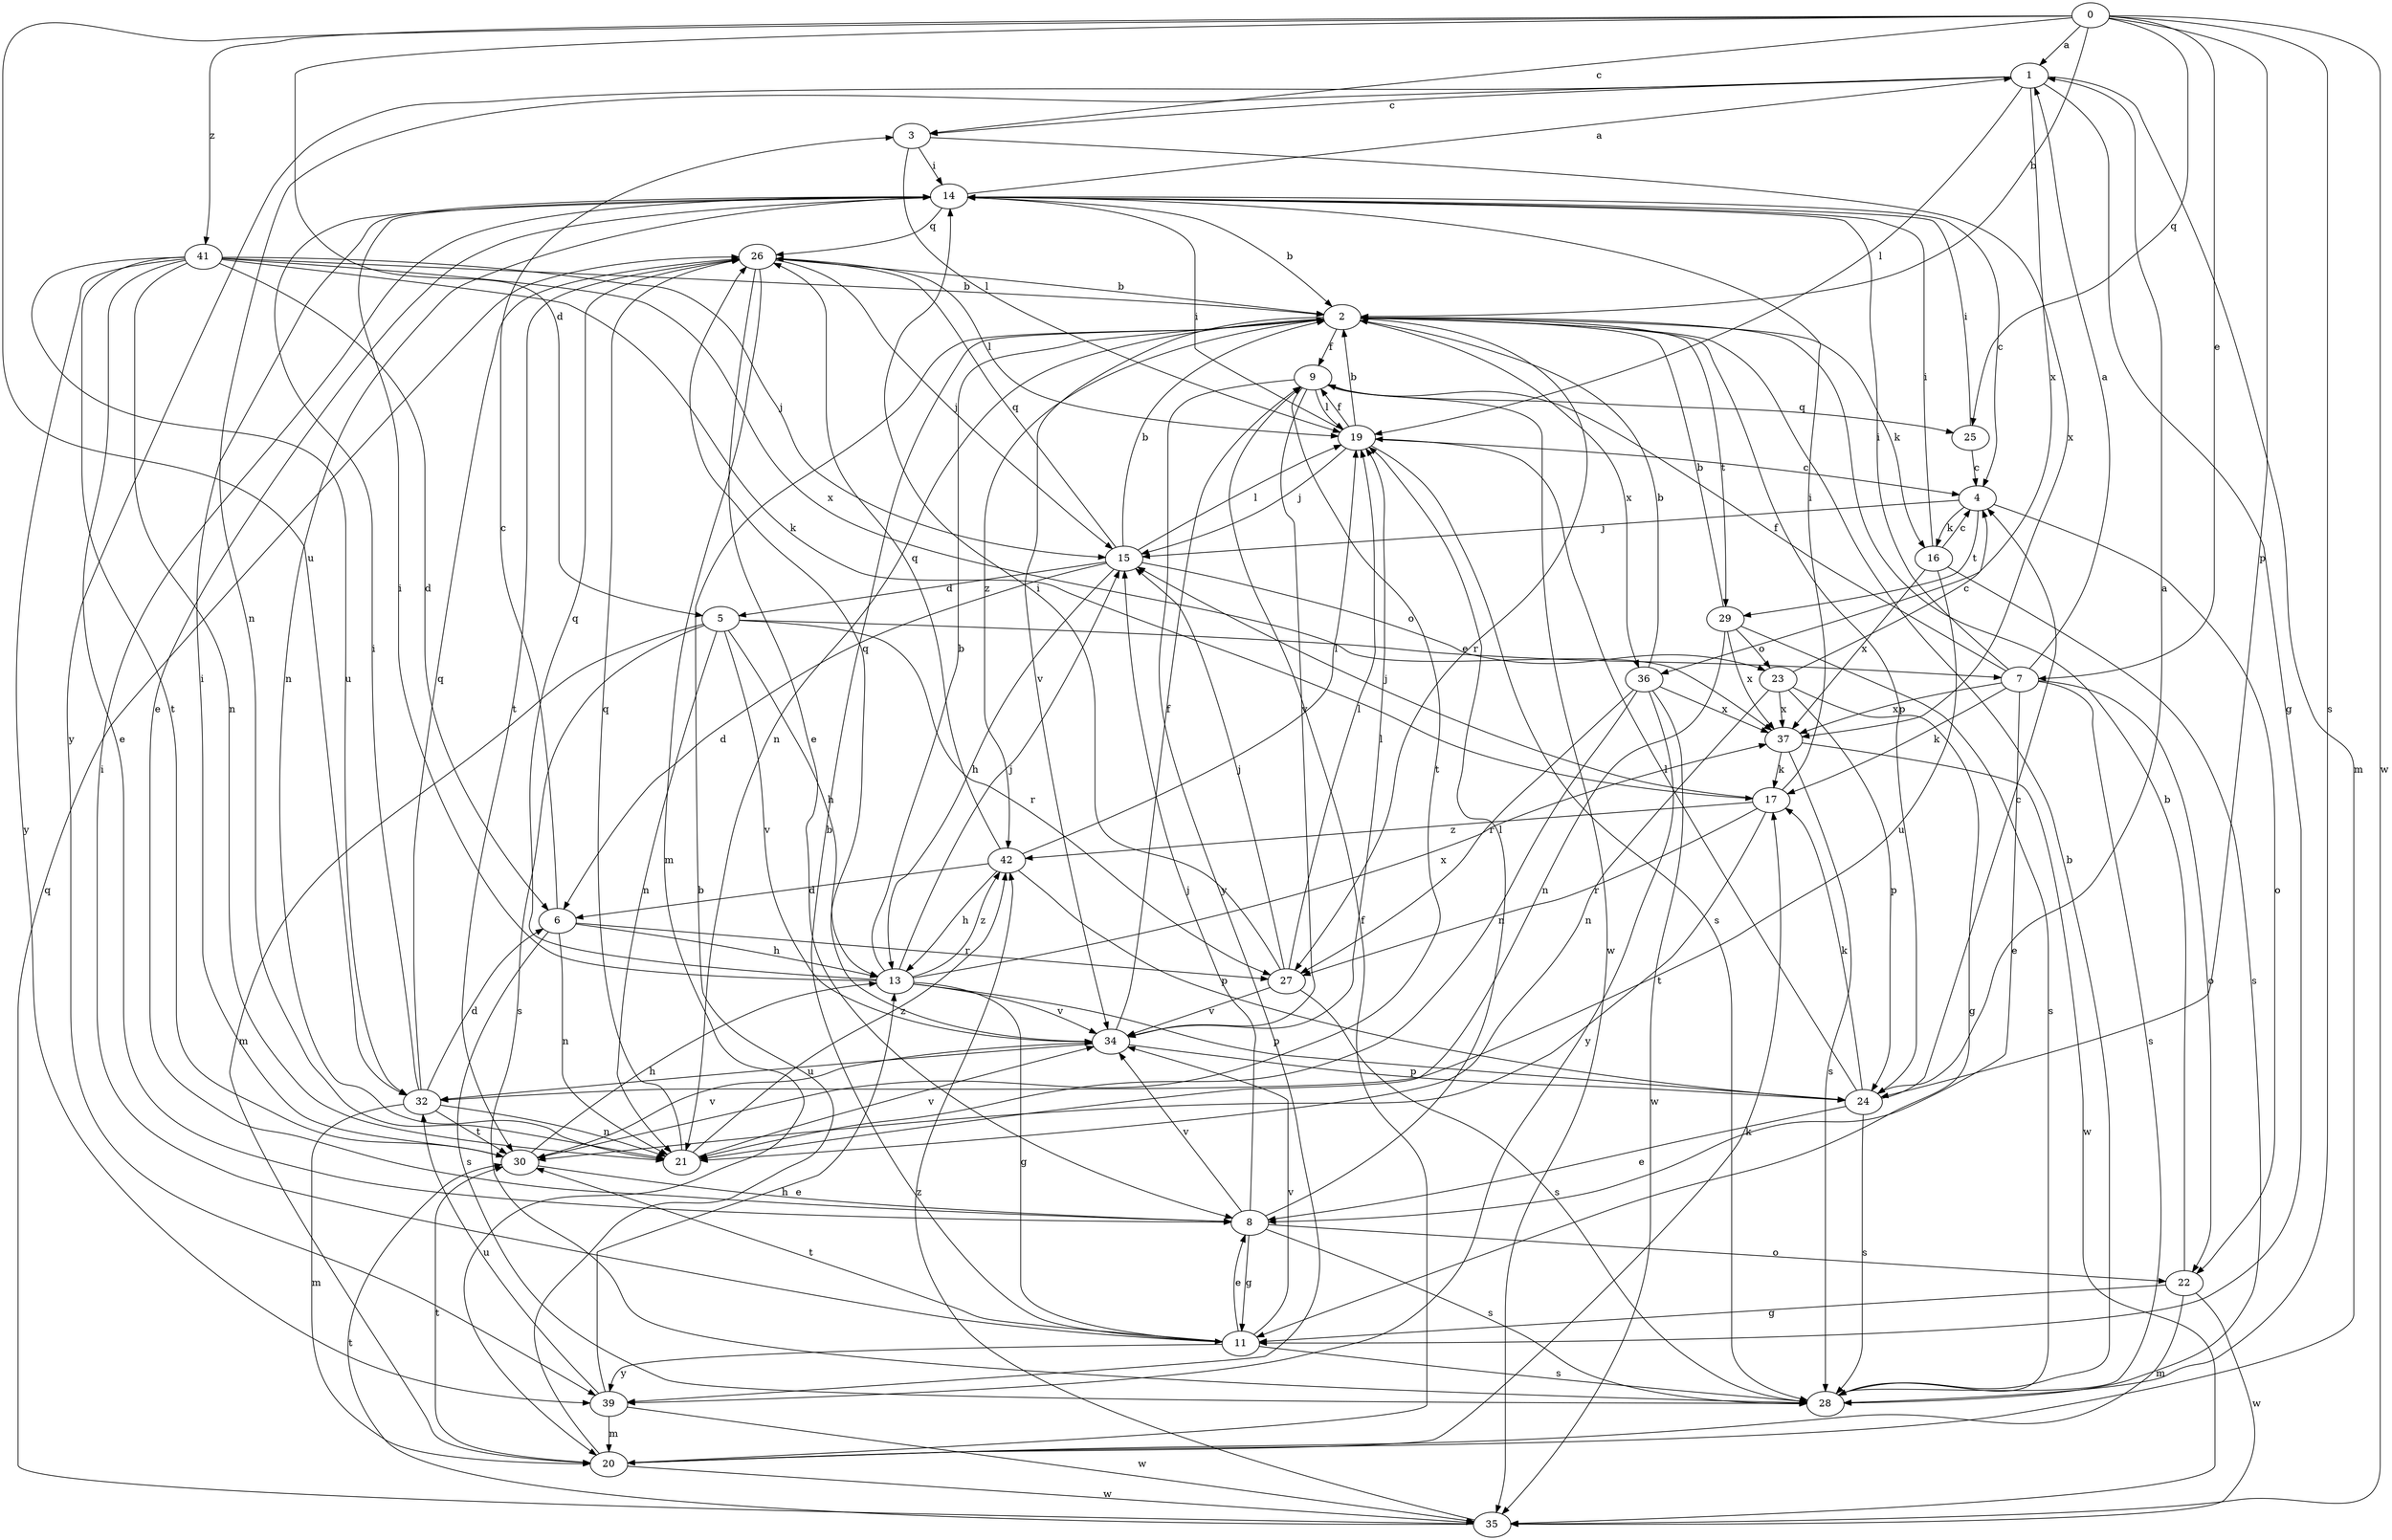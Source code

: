 strict digraph  {
0;
1;
2;
3;
4;
5;
6;
7;
8;
9;
11;
13;
14;
15;
16;
17;
19;
20;
21;
22;
23;
24;
25;
26;
27;
28;
29;
30;
32;
34;
35;
36;
37;
39;
41;
42;
0 -> 1  [label=a];
0 -> 2  [label=b];
0 -> 3  [label=c];
0 -> 5  [label=d];
0 -> 7  [label=e];
0 -> 24  [label=p];
0 -> 25  [label=q];
0 -> 28  [label=s];
0 -> 32  [label=u];
0 -> 35  [label=w];
0 -> 41  [label=z];
1 -> 3  [label=c];
1 -> 11  [label=g];
1 -> 19  [label=l];
1 -> 20  [label=m];
1 -> 21  [label=n];
1 -> 36  [label=x];
1 -> 39  [label=y];
2 -> 9  [label=f];
2 -> 16  [label=k];
2 -> 21  [label=n];
2 -> 24  [label=p];
2 -> 27  [label=r];
2 -> 29  [label=t];
2 -> 34  [label=v];
2 -> 36  [label=x];
2 -> 42  [label=z];
3 -> 14  [label=i];
3 -> 19  [label=l];
3 -> 37  [label=x];
4 -> 15  [label=j];
4 -> 16  [label=k];
4 -> 22  [label=o];
4 -> 29  [label=t];
5 -> 7  [label=e];
5 -> 13  [label=h];
5 -> 20  [label=m];
5 -> 21  [label=n];
5 -> 27  [label=r];
5 -> 28  [label=s];
5 -> 34  [label=v];
6 -> 3  [label=c];
6 -> 13  [label=h];
6 -> 21  [label=n];
6 -> 27  [label=r];
6 -> 28  [label=s];
7 -> 1  [label=a];
7 -> 8  [label=e];
7 -> 9  [label=f];
7 -> 14  [label=i];
7 -> 17  [label=k];
7 -> 22  [label=o];
7 -> 28  [label=s];
7 -> 37  [label=x];
8 -> 11  [label=g];
8 -> 15  [label=j];
8 -> 19  [label=l];
8 -> 22  [label=o];
8 -> 28  [label=s];
8 -> 34  [label=v];
9 -> 19  [label=l];
9 -> 25  [label=q];
9 -> 30  [label=t];
9 -> 34  [label=v];
9 -> 35  [label=w];
9 -> 39  [label=y];
11 -> 2  [label=b];
11 -> 8  [label=e];
11 -> 14  [label=i];
11 -> 28  [label=s];
11 -> 30  [label=t];
11 -> 34  [label=v];
11 -> 39  [label=y];
13 -> 2  [label=b];
13 -> 11  [label=g];
13 -> 14  [label=i];
13 -> 15  [label=j];
13 -> 24  [label=p];
13 -> 26  [label=q];
13 -> 34  [label=v];
13 -> 37  [label=x];
13 -> 42  [label=z];
14 -> 1  [label=a];
14 -> 2  [label=b];
14 -> 4  [label=c];
14 -> 8  [label=e];
14 -> 21  [label=n];
14 -> 26  [label=q];
15 -> 2  [label=b];
15 -> 5  [label=d];
15 -> 6  [label=d];
15 -> 13  [label=h];
15 -> 19  [label=l];
15 -> 23  [label=o];
15 -> 26  [label=q];
16 -> 4  [label=c];
16 -> 14  [label=i];
16 -> 28  [label=s];
16 -> 32  [label=u];
16 -> 37  [label=x];
17 -> 14  [label=i];
17 -> 15  [label=j];
17 -> 27  [label=r];
17 -> 30  [label=t];
17 -> 42  [label=z];
19 -> 2  [label=b];
19 -> 4  [label=c];
19 -> 9  [label=f];
19 -> 14  [label=i];
19 -> 15  [label=j];
19 -> 28  [label=s];
20 -> 2  [label=b];
20 -> 9  [label=f];
20 -> 17  [label=k];
20 -> 30  [label=t];
20 -> 35  [label=w];
21 -> 26  [label=q];
21 -> 34  [label=v];
21 -> 42  [label=z];
22 -> 2  [label=b];
22 -> 11  [label=g];
22 -> 20  [label=m];
22 -> 35  [label=w];
23 -> 4  [label=c];
23 -> 11  [label=g];
23 -> 21  [label=n];
23 -> 24  [label=p];
23 -> 37  [label=x];
24 -> 1  [label=a];
24 -> 4  [label=c];
24 -> 8  [label=e];
24 -> 17  [label=k];
24 -> 19  [label=l];
24 -> 28  [label=s];
25 -> 4  [label=c];
25 -> 14  [label=i];
26 -> 2  [label=b];
26 -> 8  [label=e];
26 -> 15  [label=j];
26 -> 19  [label=l];
26 -> 20  [label=m];
26 -> 30  [label=t];
27 -> 14  [label=i];
27 -> 15  [label=j];
27 -> 19  [label=l];
27 -> 28  [label=s];
27 -> 34  [label=v];
28 -> 2  [label=b];
29 -> 2  [label=b];
29 -> 21  [label=n];
29 -> 23  [label=o];
29 -> 28  [label=s];
29 -> 37  [label=x];
30 -> 8  [label=e];
30 -> 13  [label=h];
30 -> 14  [label=i];
30 -> 34  [label=v];
32 -> 6  [label=d];
32 -> 14  [label=i];
32 -> 20  [label=m];
32 -> 21  [label=n];
32 -> 26  [label=q];
32 -> 30  [label=t];
34 -> 9  [label=f];
34 -> 19  [label=l];
34 -> 24  [label=p];
34 -> 26  [label=q];
34 -> 32  [label=u];
35 -> 26  [label=q];
35 -> 30  [label=t];
35 -> 42  [label=z];
36 -> 2  [label=b];
36 -> 21  [label=n];
36 -> 27  [label=r];
36 -> 35  [label=w];
36 -> 37  [label=x];
36 -> 39  [label=y];
37 -> 17  [label=k];
37 -> 28  [label=s];
37 -> 35  [label=w];
39 -> 13  [label=h];
39 -> 20  [label=m];
39 -> 32  [label=u];
39 -> 35  [label=w];
41 -> 2  [label=b];
41 -> 6  [label=d];
41 -> 8  [label=e];
41 -> 15  [label=j];
41 -> 17  [label=k];
41 -> 21  [label=n];
41 -> 30  [label=t];
41 -> 32  [label=u];
41 -> 37  [label=x];
41 -> 39  [label=y];
42 -> 6  [label=d];
42 -> 13  [label=h];
42 -> 19  [label=l];
42 -> 24  [label=p];
42 -> 26  [label=q];
}
